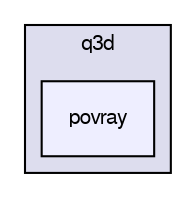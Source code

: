 digraph "sw/simulator/scilab/q3d/povray" {
  compound=true
  node [ fontsize="10", fontname="FreeSans"];
  edge [ labelfontsize="10", labelfontname="FreeSans"];
  subgraph clusterdir_5c180ce0f63270865bf5463fb590a726 {
    graph [ bgcolor="#ddddee", pencolor="black", label="q3d" fontname="FreeSans", fontsize="10", URL="dir_5c180ce0f63270865bf5463fb590a726.html"]
  dir_1497d57cbf2b41ba450e882cc523db60 [shape=box, label="povray", style="filled", fillcolor="#eeeeff", pencolor="black", URL="dir_1497d57cbf2b41ba450e882cc523db60.html"];
  }
}
